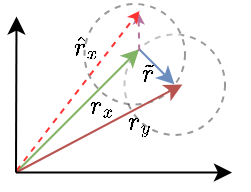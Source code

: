 <mxfile version="15.5.0" type="github">
  <diagram id="blv5_ZdXRcWsS6tgFCRy" name="Page-1">
    <mxGraphModel dx="450" dy="-877" grid="0" gridSize="10" guides="1" tooltips="1" connect="1" arrows="1" fold="1" page="1" pageScale="1" pageWidth="827" pageHeight="1169" math="1" shadow="0">
      <root>
        <mxCell id="0" />
        <mxCell id="1" parent="0" />
        <mxCell id="NrOy4aeaFnWakyzEMCqW-32" value="" style="ellipse;whiteSpace=wrap;html=1;aspect=fixed;strokeColor=#000000;strokeWidth=1;fillColor=#FFFFFF;fontSize=11;dashed=1;opacity=40;" parent="1" vertex="1">
          <mxGeometry x="277.25" y="2076.25" width="50.25" height="50.25" as="geometry" />
        </mxCell>
        <mxCell id="NrOy4aeaFnWakyzEMCqW-33" value="" style="ellipse;whiteSpace=wrap;html=1;aspect=fixed;strokeColor=#000000;strokeWidth=1;fillColor=#FFFFFF;fontSize=11;dashed=1;opacity=40;" parent="1" vertex="1">
          <mxGeometry x="257.25" y="2061" width="50.25" height="50.25" as="geometry" />
        </mxCell>
        <mxCell id="NrOy4aeaFnWakyzEMCqW-34" value="" style="endArrow=classic;html=1;fontSize=11;fillColor=#d5e8d4;strokeColor=#82b366;entryX=0;entryY=0;entryDx=0;entryDy=0;" parent="1" target="NrOy4aeaFnWakyzEMCqW-32" edge="1">
          <mxGeometry width="50" height="50" relative="1" as="geometry">
            <mxPoint x="223" y="2145.25" as="sourcePoint" />
            <mxPoint x="277.25" y="2104.25" as="targetPoint" />
          </mxGeometry>
        </mxCell>
        <mxCell id="NrOy4aeaFnWakyzEMCqW-35" value="" style="endArrow=classic;html=1;fontSize=11;fillColor=#f8cecc;strokeColor=#B85450;" parent="1" edge="1">
          <mxGeometry width="50" height="50" relative="1" as="geometry">
            <mxPoint x="223" y="2145.25" as="sourcePoint" />
            <mxPoint x="306.25" y="2101.25" as="targetPoint" />
          </mxGeometry>
        </mxCell>
        <mxCell id="NrOy4aeaFnWakyzEMCqW-36" value="" style="endArrow=classic;html=1;strokeColor=#6c8ebf;fontSize=11;exitX=0;exitY=0;exitDx=0;exitDy=0;fillColor=#dae8fc;" parent="1" source="NrOy4aeaFnWakyzEMCqW-32" edge="1">
          <mxGeometry width="50" height="50" relative="1" as="geometry">
            <mxPoint x="343.25" y="2126.25" as="sourcePoint" />
            <mxPoint x="302.25" y="2101.25" as="targetPoint" />
          </mxGeometry>
        </mxCell>
        <mxCell id="NrOy4aeaFnWakyzEMCqW-37" value="$$\tilde{r}$$" style="text;html=1;strokeColor=none;fillColor=none;align=center;verticalAlign=middle;whiteSpace=wrap;rounded=0;dashed=1;fontSize=11;opacity=40;" parent="1" vertex="1">
          <mxGeometry x="281" y="2092" width="14.5" height="8" as="geometry" />
        </mxCell>
        <mxCell id="NrOy4aeaFnWakyzEMCqW-38" value="$$r_x$$" style="text;html=1;strokeColor=none;fillColor=none;align=center;verticalAlign=middle;whiteSpace=wrap;rounded=0;dashed=1;fontSize=11;opacity=40;" parent="1" vertex="1">
          <mxGeometry x="257.25" y="2106" width="18" height="12" as="geometry" />
        </mxCell>
        <mxCell id="NrOy4aeaFnWakyzEMCqW-39" value="$$r_y$$" style="text;html=1;strokeColor=none;fillColor=none;align=center;verticalAlign=middle;whiteSpace=wrap;rounded=0;dashed=1;fontSize=11;opacity=40;" parent="1" vertex="1">
          <mxGeometry x="277.25" y="2114" width="16" height="12.5" as="geometry" />
        </mxCell>
        <mxCell id="NrOy4aeaFnWakyzEMCqW-40" value="" style="endArrow=classic;html=1;fontSize=11;exitX=0;exitY=0;exitDx=0;exitDy=0;fillColor=#dae8fc;strokeColor=#B5739D;dashed=1;endSize=3;" parent="1" edge="1">
          <mxGeometry width="50" height="50" relative="1" as="geometry">
            <mxPoint x="284.609" y="2084.25" as="sourcePoint" />
            <mxPoint x="284.25" y="2065.25" as="targetPoint" />
          </mxGeometry>
        </mxCell>
        <mxCell id="NrOy4aeaFnWakyzEMCqW-41" value="" style="endArrow=classic;html=1;fontSize=11;fillColor=#d5e8d4;entryX=0;entryY=0;entryDx=0;entryDy=0;dashed=1;strokeColor=#FF3333;endSize=3;" parent="1" edge="1">
          <mxGeometry width="50" height="50" relative="1" as="geometry">
            <mxPoint x="223.25" y="2144.25" as="sourcePoint" />
            <mxPoint x="284.749" y="2064.469" as="targetPoint" />
          </mxGeometry>
        </mxCell>
        <mxCell id="NrOy4aeaFnWakyzEMCqW-42" value="$$\hat{r}_x$$" style="text;html=1;strokeColor=none;fillColor=none;align=center;verticalAlign=middle;whiteSpace=wrap;rounded=0;dashed=1;fontSize=11;opacity=40;" parent="1" vertex="1">
          <mxGeometry x="249.25" y="2076.25" width="18" height="12" as="geometry" />
        </mxCell>
        <mxCell id="NrOy4aeaFnWakyzEMCqW-43" value="" style="endArrow=classic;html=1;fontSize=11;" parent="1" edge="1">
          <mxGeometry width="50" height="50" relative="1" as="geometry">
            <mxPoint x="223" y="2145.25" as="sourcePoint" />
            <mxPoint x="331" y="2145.25" as="targetPoint" />
          </mxGeometry>
        </mxCell>
        <mxCell id="NrOy4aeaFnWakyzEMCqW-44" value="" style="endArrow=classic;html=1;fontSize=11;" parent="1" edge="1">
          <mxGeometry width="50" height="50" relative="1" as="geometry">
            <mxPoint x="223" y="2145.25" as="sourcePoint" />
            <mxPoint x="223.25" y="2067.25" as="targetPoint" />
          </mxGeometry>
        </mxCell>
      </root>
    </mxGraphModel>
  </diagram>
</mxfile>
